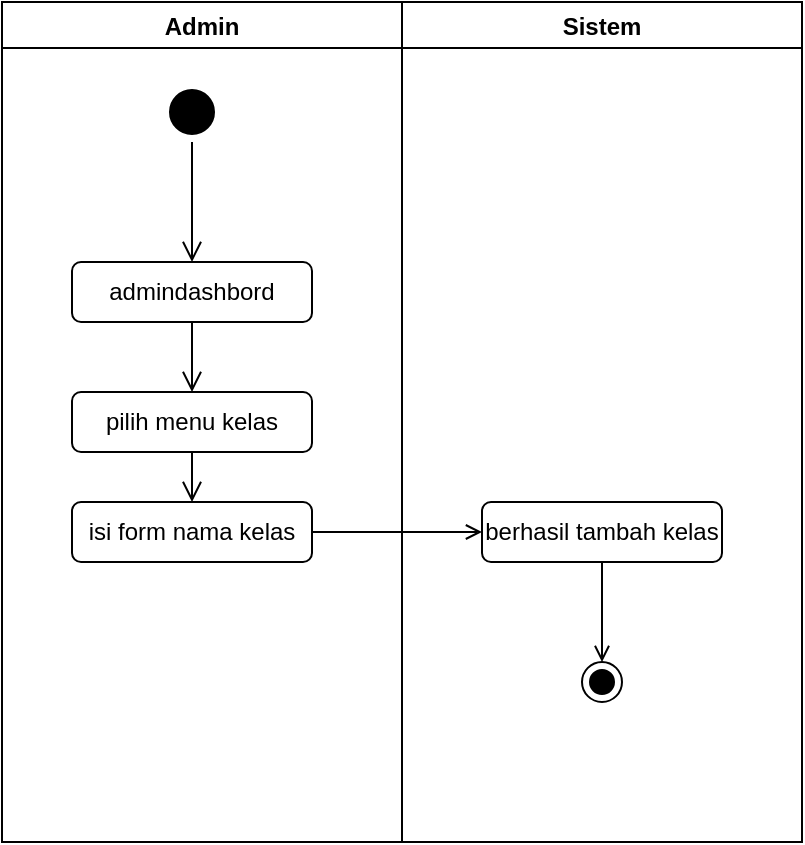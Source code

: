<mxfile version="17.4.2" type="device"><diagram id="sLL8wJ_40parCH-ix_qZ" name="Page-1"><mxGraphModel dx="862" dy="553" grid="1" gridSize="10" guides="1" tooltips="1" connect="1" arrows="1" fold="1" page="1" pageScale="1" pageWidth="850" pageHeight="1100" math="0" shadow="0"><root><mxCell id="0"/><mxCell id="1" parent="0"/><mxCell id="z4Vprg1Qn_GlnNS5Im7x-5" value="Admin" style="swimlane;" vertex="1" parent="1"><mxGeometry x="130" y="60" width="200" height="420" as="geometry"/></mxCell><mxCell id="z4Vprg1Qn_GlnNS5Im7x-6" value="" style="ellipse;html=1;shape=startState;fillColor=#000000;strokeColor=#000000;" vertex="1" parent="z4Vprg1Qn_GlnNS5Im7x-5"><mxGeometry x="80" y="40" width="30" height="30" as="geometry"/></mxCell><mxCell id="z4Vprg1Qn_GlnNS5Im7x-7" value="" style="edgeStyle=orthogonalEdgeStyle;html=1;verticalAlign=bottom;endArrow=open;endSize=8;strokeColor=#000000;rounded=0;" edge="1" parent="z4Vprg1Qn_GlnNS5Im7x-5" source="z4Vprg1Qn_GlnNS5Im7x-6"><mxGeometry relative="1" as="geometry"><mxPoint x="95" y="130" as="targetPoint"/></mxGeometry></mxCell><mxCell id="z4Vprg1Qn_GlnNS5Im7x-8" value="admindashbord" style="rounded=1;whiteSpace=wrap;html=1;strokeColor=#000000;" vertex="1" parent="z4Vprg1Qn_GlnNS5Im7x-5"><mxGeometry x="35" y="130" width="120" height="30" as="geometry"/></mxCell><mxCell id="z4Vprg1Qn_GlnNS5Im7x-9" value="pilih menu kelas" style="rounded=1;whiteSpace=wrap;html=1;strokeColor=#000000;" vertex="1" parent="z4Vprg1Qn_GlnNS5Im7x-5"><mxGeometry x="35" y="195" width="120" height="30" as="geometry"/></mxCell><mxCell id="z4Vprg1Qn_GlnNS5Im7x-19" value="" style="edgeStyle=orthogonalEdgeStyle;html=1;verticalAlign=bottom;endArrow=open;endSize=8;strokeColor=#000000;rounded=0;entryX=0.5;entryY=0;entryDx=0;entryDy=0;exitX=0.5;exitY=1;exitDx=0;exitDy=0;" edge="1" parent="z4Vprg1Qn_GlnNS5Im7x-5" source="z4Vprg1Qn_GlnNS5Im7x-8" target="z4Vprg1Qn_GlnNS5Im7x-9"><mxGeometry relative="1" as="geometry"><mxPoint x="105" y="140" as="targetPoint"/><mxPoint x="105" y="80" as="sourcePoint"/></mxGeometry></mxCell><mxCell id="z4Vprg1Qn_GlnNS5Im7x-20" value="isi form nama kelas" style="rounded=1;whiteSpace=wrap;html=1;strokeColor=#000000;" vertex="1" parent="z4Vprg1Qn_GlnNS5Im7x-5"><mxGeometry x="35" y="250" width="120" height="30" as="geometry"/></mxCell><mxCell id="z4Vprg1Qn_GlnNS5Im7x-21" value="" style="edgeStyle=orthogonalEdgeStyle;html=1;verticalAlign=bottom;endArrow=open;endSize=8;strokeColor=#000000;rounded=0;entryX=0.5;entryY=0;entryDx=0;entryDy=0;exitX=0.5;exitY=1;exitDx=0;exitDy=0;" edge="1" parent="z4Vprg1Qn_GlnNS5Im7x-5" source="z4Vprg1Qn_GlnNS5Im7x-9" target="z4Vprg1Qn_GlnNS5Im7x-20"><mxGeometry relative="1" as="geometry"><mxPoint x="105" y="205" as="targetPoint"/><mxPoint x="100" y="230" as="sourcePoint"/></mxGeometry></mxCell><mxCell id="z4Vprg1Qn_GlnNS5Im7x-11" value="Sistem" style="swimlane;" vertex="1" parent="1"><mxGeometry x="330" y="60" width="200" height="420" as="geometry"/></mxCell><mxCell id="z4Vprg1Qn_GlnNS5Im7x-13" value="" style="ellipse;html=1;shape=endState;fillColor=#000000;strokeColor=#000000;" vertex="1" parent="z4Vprg1Qn_GlnNS5Im7x-11"><mxGeometry x="90" y="330" width="20" height="20" as="geometry"/></mxCell><mxCell id="z4Vprg1Qn_GlnNS5Im7x-29" style="edgeStyle=orthogonalEdgeStyle;rounded=0;orthogonalLoop=1;jettySize=auto;html=1;exitX=0.5;exitY=1;exitDx=0;exitDy=0;entryX=0.5;entryY=0;entryDx=0;entryDy=0;endArrow=open;endFill=0;" edge="1" parent="z4Vprg1Qn_GlnNS5Im7x-11" source="z4Vprg1Qn_GlnNS5Im7x-22" target="z4Vprg1Qn_GlnNS5Im7x-13"><mxGeometry relative="1" as="geometry"/></mxCell><mxCell id="z4Vprg1Qn_GlnNS5Im7x-22" value="berhasil tambah kelas" style="rounded=1;whiteSpace=wrap;html=1;strokeColor=#000000;" vertex="1" parent="z4Vprg1Qn_GlnNS5Im7x-11"><mxGeometry x="40" y="250" width="120" height="30" as="geometry"/></mxCell><mxCell id="z4Vprg1Qn_GlnNS5Im7x-23" style="edgeStyle=orthogonalEdgeStyle;rounded=0;orthogonalLoop=1;jettySize=auto;html=1;exitX=1;exitY=0.5;exitDx=0;exitDy=0;endArrow=open;endFill=0;" edge="1" parent="1" source="z4Vprg1Qn_GlnNS5Im7x-20" target="z4Vprg1Qn_GlnNS5Im7x-22"><mxGeometry relative="1" as="geometry"/></mxCell></root></mxGraphModel></diagram></mxfile>